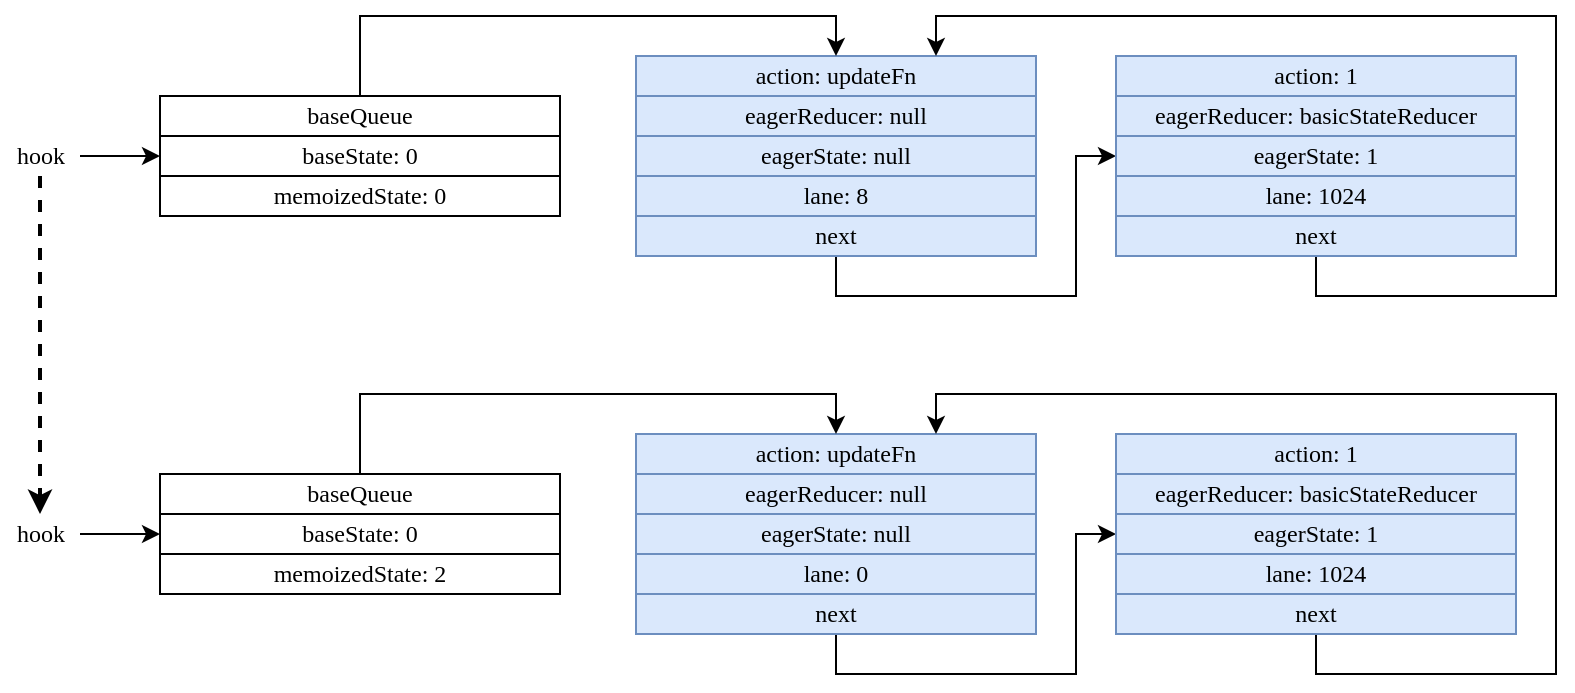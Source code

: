 <mxfile version="13.10.0" type="embed">
    <diagram id="_IvBas9txB-pzoHjsF41" name="第 1 页">
        <mxGraphModel dx="870" dy="659" grid="1" gridSize="10" guides="1" tooltips="1" connect="1" arrows="1" fold="1" page="1" pageScale="1" pageWidth="827" pageHeight="1169" math="0" shadow="0">
            <root>
                <mxCell id="0"/>
                <mxCell id="1" parent="0"/>
                <mxCell id="fj-hLsqNbNYx1WnF7DLs-15" value="action: updateFn" style="rounded=0;whiteSpace=wrap;html=1;fillColor=#dae8fc;strokeColor=#6c8ebf;fontFamily=Comic Sans MS;" parent="1" vertex="1">
                    <mxGeometry x="458" y="346" width="200" height="20" as="geometry"/>
                </mxCell>
                <mxCell id="fj-hLsqNbNYx1WnF7DLs-16" value="eagerReducer: null" style="rounded=0;whiteSpace=wrap;html=1;fillColor=#dae8fc;strokeColor=#6c8ebf;fontFamily=Comic Sans MS;" parent="1" vertex="1">
                    <mxGeometry x="458" y="366" width="200" height="20" as="geometry"/>
                </mxCell>
                <mxCell id="fj-hLsqNbNYx1WnF7DLs-17" value="eagerState: null" style="rounded=0;whiteSpace=wrap;html=1;fillColor=#dae8fc;strokeColor=#6c8ebf;fontFamily=Comic Sans MS;" parent="1" vertex="1">
                    <mxGeometry x="458" y="386" width="200" height="20" as="geometry"/>
                </mxCell>
                <mxCell id="fj-hLsqNbNYx1WnF7DLs-18" value="lane: 8" style="rounded=0;whiteSpace=wrap;html=1;fillColor=#dae8fc;strokeColor=#6c8ebf;fontFamily=Comic Sans MS;" parent="1" vertex="1">
                    <mxGeometry x="458" y="406" width="200" height="20" as="geometry"/>
                </mxCell>
                <mxCell id="fj-hLsqNbNYx1WnF7DLs-25" style="edgeStyle=orthogonalEdgeStyle;rounded=0;orthogonalLoop=1;jettySize=auto;html=1;exitX=0.5;exitY=1;exitDx=0;exitDy=0;entryX=0;entryY=0.5;entryDx=0;entryDy=0;fontFamily=Comic Sans MS;" parent="1" source="fj-hLsqNbNYx1WnF7DLs-19" target="fj-hLsqNbNYx1WnF7DLs-22" edge="1">
                    <mxGeometry relative="1" as="geometry"/>
                </mxCell>
                <mxCell id="fj-hLsqNbNYx1WnF7DLs-19" value="next" style="rounded=0;whiteSpace=wrap;html=1;fillColor=#dae8fc;strokeColor=#6c8ebf;fontFamily=Comic Sans MS;" parent="1" vertex="1">
                    <mxGeometry x="458" y="426" width="200" height="20" as="geometry"/>
                </mxCell>
                <mxCell id="fj-hLsqNbNYx1WnF7DLs-20" value="action: 1" style="rounded=0;whiteSpace=wrap;html=1;fillColor=#dae8fc;strokeColor=#6c8ebf;fontFamily=Comic Sans MS;" parent="1" vertex="1">
                    <mxGeometry x="698" y="346" width="200" height="20" as="geometry"/>
                </mxCell>
                <mxCell id="fj-hLsqNbNYx1WnF7DLs-21" value="eagerReducer: basicStateReducer" style="rounded=0;whiteSpace=wrap;html=1;fillColor=#dae8fc;strokeColor=#6c8ebf;fontFamily=Comic Sans MS;" parent="1" vertex="1">
                    <mxGeometry x="698" y="366" width="200" height="20" as="geometry"/>
                </mxCell>
                <mxCell id="fj-hLsqNbNYx1WnF7DLs-22" value="eagerState: 1" style="rounded=0;whiteSpace=wrap;html=1;fillColor=#dae8fc;strokeColor=#6c8ebf;fontFamily=Comic Sans MS;" parent="1" vertex="1">
                    <mxGeometry x="698" y="386" width="200" height="20" as="geometry"/>
                </mxCell>
                <mxCell id="fj-hLsqNbNYx1WnF7DLs-23" value="lane: 1024" style="rounded=0;whiteSpace=wrap;html=1;fillColor=#dae8fc;strokeColor=#6c8ebf;fontFamily=Comic Sans MS;" parent="1" vertex="1">
                    <mxGeometry x="698" y="406" width="200" height="20" as="geometry"/>
                </mxCell>
                <mxCell id="fj-hLsqNbNYx1WnF7DLs-26" style="edgeStyle=orthogonalEdgeStyle;rounded=0;orthogonalLoop=1;jettySize=auto;html=1;exitX=0.5;exitY=1;exitDx=0;exitDy=0;entryX=0.75;entryY=0;entryDx=0;entryDy=0;fontFamily=Comic Sans MS;" parent="1" source="fj-hLsqNbNYx1WnF7DLs-24" target="fj-hLsqNbNYx1WnF7DLs-15" edge="1">
                    <mxGeometry relative="1" as="geometry">
                        <mxPoint x="928" y="380" as="targetPoint"/>
                        <Array as="points">
                            <mxPoint x="798" y="466"/>
                            <mxPoint x="918" y="466"/>
                            <mxPoint x="918" y="326"/>
                            <mxPoint x="608" y="326"/>
                        </Array>
                    </mxGeometry>
                </mxCell>
                <mxCell id="fj-hLsqNbNYx1WnF7DLs-24" value="next" style="rounded=0;whiteSpace=wrap;html=1;fillColor=#dae8fc;strokeColor=#6c8ebf;fontFamily=Comic Sans MS;" parent="1" vertex="1">
                    <mxGeometry x="698" y="426" width="200" height="20" as="geometry"/>
                </mxCell>
                <mxCell id="19" style="edgeStyle=orthogonalEdgeStyle;rounded=0;orthogonalLoop=1;jettySize=auto;html=1;exitX=0.5;exitY=0;exitDx=0;exitDy=0;entryX=0.5;entryY=0;entryDx=0;entryDy=0;fontFamily=Comic Sans MS;" edge="1" parent="1" source="16" target="fj-hLsqNbNYx1WnF7DLs-15">
                    <mxGeometry relative="1" as="geometry"/>
                </mxCell>
                <mxCell id="16" value="baseQueue" style="rounded=0;whiteSpace=wrap;html=1;fontFamily=Comic Sans MS;" vertex="1" parent="1">
                    <mxGeometry x="220" y="366" width="200" height="20" as="geometry"/>
                </mxCell>
                <mxCell id="17" value="baseState: 0" style="rounded=0;whiteSpace=wrap;html=1;fontFamily=Comic Sans MS;" vertex="1" parent="1">
                    <mxGeometry x="220" y="386" width="200" height="20" as="geometry"/>
                </mxCell>
                <mxCell id="18" value="memoizedState: 0" style="rounded=0;whiteSpace=wrap;html=1;fontFamily=Comic Sans MS;" vertex="1" parent="1">
                    <mxGeometry x="220" y="406" width="200" height="20" as="geometry"/>
                </mxCell>
                <mxCell id="21" value="" style="edgeStyle=orthogonalEdgeStyle;rounded=0;orthogonalLoop=1;jettySize=auto;html=1;entryX=0;entryY=0.5;entryDx=0;entryDy=0;fontFamily=Comic Sans MS;" edge="1" parent="1" source="20" target="17">
                    <mxGeometry relative="1" as="geometry"/>
                </mxCell>
                <mxCell id="40" style="edgeStyle=orthogonalEdgeStyle;rounded=0;orthogonalLoop=1;jettySize=auto;html=1;fontFamily=Comic Sans MS;strokeWidth=2;dashed=1;" edge="1" parent="1" source="20" target="39">
                    <mxGeometry relative="1" as="geometry"/>
                </mxCell>
                <mxCell id="20" value="hook" style="text;html=1;resizable=0;autosize=1;align=center;verticalAlign=middle;points=[];fillColor=none;strokeColor=none;rounded=0;fontFamily=Comic Sans MS;" vertex="1" parent="1">
                    <mxGeometry x="140" y="386" width="40" height="20" as="geometry"/>
                </mxCell>
                <mxCell id="22" value="action: updateFn" style="rounded=0;whiteSpace=wrap;html=1;fillColor=#dae8fc;strokeColor=#6c8ebf;fontFamily=Comic Sans MS;" vertex="1" parent="1">
                    <mxGeometry x="458" y="535" width="200" height="20" as="geometry"/>
                </mxCell>
                <mxCell id="23" value="eagerReducer: null" style="rounded=0;whiteSpace=wrap;html=1;fillColor=#dae8fc;strokeColor=#6c8ebf;fontFamily=Comic Sans MS;" vertex="1" parent="1">
                    <mxGeometry x="458" y="555" width="200" height="20" as="geometry"/>
                </mxCell>
                <mxCell id="24" value="eagerState: null" style="rounded=0;whiteSpace=wrap;html=1;fillColor=#dae8fc;strokeColor=#6c8ebf;fontFamily=Comic Sans MS;" vertex="1" parent="1">
                    <mxGeometry x="458" y="575" width="200" height="20" as="geometry"/>
                </mxCell>
                <mxCell id="25" value="lane: 0" style="rounded=0;whiteSpace=wrap;html=1;fillColor=#dae8fc;strokeColor=#6c8ebf;fontFamily=Comic Sans MS;" vertex="1" parent="1">
                    <mxGeometry x="458" y="595" width="200" height="20" as="geometry"/>
                </mxCell>
                <mxCell id="26" style="edgeStyle=orthogonalEdgeStyle;rounded=0;orthogonalLoop=1;jettySize=auto;html=1;exitX=0.5;exitY=1;exitDx=0;exitDy=0;entryX=0;entryY=0.5;entryDx=0;entryDy=0;fontFamily=Comic Sans MS;" edge="1" parent="1" source="27" target="30">
                    <mxGeometry relative="1" as="geometry"/>
                </mxCell>
                <mxCell id="27" value="next" style="rounded=0;whiteSpace=wrap;html=1;fillColor=#dae8fc;strokeColor=#6c8ebf;fontFamily=Comic Sans MS;" vertex="1" parent="1">
                    <mxGeometry x="458" y="615" width="200" height="20" as="geometry"/>
                </mxCell>
                <mxCell id="28" value="action: 1" style="rounded=0;whiteSpace=wrap;html=1;fillColor=#dae8fc;strokeColor=#6c8ebf;fontFamily=Comic Sans MS;" vertex="1" parent="1">
                    <mxGeometry x="698" y="535" width="200" height="20" as="geometry"/>
                </mxCell>
                <mxCell id="29" value="eagerReducer: basicStateReducer" style="rounded=0;whiteSpace=wrap;html=1;fillColor=#dae8fc;strokeColor=#6c8ebf;fontFamily=Comic Sans MS;" vertex="1" parent="1">
                    <mxGeometry x="698" y="555" width="200" height="20" as="geometry"/>
                </mxCell>
                <mxCell id="30" value="eagerState: 1" style="rounded=0;whiteSpace=wrap;html=1;fillColor=#dae8fc;strokeColor=#6c8ebf;fontFamily=Comic Sans MS;" vertex="1" parent="1">
                    <mxGeometry x="698" y="575" width="200" height="20" as="geometry"/>
                </mxCell>
                <mxCell id="31" value="lane: 1024" style="rounded=0;whiteSpace=wrap;html=1;fillColor=#dae8fc;strokeColor=#6c8ebf;fontFamily=Comic Sans MS;" vertex="1" parent="1">
                    <mxGeometry x="698" y="595" width="200" height="20" as="geometry"/>
                </mxCell>
                <mxCell id="32" style="edgeStyle=orthogonalEdgeStyle;rounded=0;orthogonalLoop=1;jettySize=auto;html=1;exitX=0.5;exitY=1;exitDx=0;exitDy=0;entryX=0.75;entryY=0;entryDx=0;entryDy=0;fontFamily=Comic Sans MS;" edge="1" parent="1" source="33" target="22">
                    <mxGeometry relative="1" as="geometry">
                        <mxPoint x="928" y="569" as="targetPoint"/>
                        <Array as="points">
                            <mxPoint x="798" y="655"/>
                            <mxPoint x="918" y="655"/>
                            <mxPoint x="918" y="515"/>
                            <mxPoint x="608" y="515"/>
                        </Array>
                    </mxGeometry>
                </mxCell>
                <mxCell id="33" value="next" style="rounded=0;whiteSpace=wrap;html=1;fillColor=#dae8fc;strokeColor=#6c8ebf;fontFamily=Comic Sans MS;" vertex="1" parent="1">
                    <mxGeometry x="698" y="615" width="200" height="20" as="geometry"/>
                </mxCell>
                <mxCell id="34" style="edgeStyle=orthogonalEdgeStyle;rounded=0;orthogonalLoop=1;jettySize=auto;html=1;exitX=0.5;exitY=0;exitDx=0;exitDy=0;entryX=0.5;entryY=0;entryDx=0;entryDy=0;fontFamily=Comic Sans MS;" edge="1" parent="1" source="35" target="22">
                    <mxGeometry relative="1" as="geometry"/>
                </mxCell>
                <mxCell id="35" value="baseQueue" style="rounded=0;whiteSpace=wrap;html=1;fontFamily=Comic Sans MS;" vertex="1" parent="1">
                    <mxGeometry x="220" y="555" width="200" height="20" as="geometry"/>
                </mxCell>
                <mxCell id="36" value="baseState: 0" style="rounded=0;whiteSpace=wrap;html=1;fontFamily=Comic Sans MS;" vertex="1" parent="1">
                    <mxGeometry x="220" y="575" width="200" height="20" as="geometry"/>
                </mxCell>
                <mxCell id="37" value="memoizedState: 2" style="rounded=0;whiteSpace=wrap;html=1;fontFamily=Comic Sans MS;" vertex="1" parent="1">
                    <mxGeometry x="220" y="595" width="200" height="20" as="geometry"/>
                </mxCell>
                <mxCell id="38" value="" style="edgeStyle=orthogonalEdgeStyle;rounded=0;orthogonalLoop=1;jettySize=auto;html=1;entryX=0;entryY=0.5;entryDx=0;entryDy=0;fontFamily=Comic Sans MS;" edge="1" parent="1" source="39" target="36">
                    <mxGeometry relative="1" as="geometry"/>
                </mxCell>
                <mxCell id="39" value="hook" style="text;html=1;resizable=0;autosize=1;align=center;verticalAlign=middle;points=[];fillColor=none;strokeColor=none;rounded=0;fontFamily=Comic Sans MS;" vertex="1" parent="1">
                    <mxGeometry x="140" y="575" width="40" height="20" as="geometry"/>
                </mxCell>
            </root>
        </mxGraphModel>
    </diagram>
</mxfile>